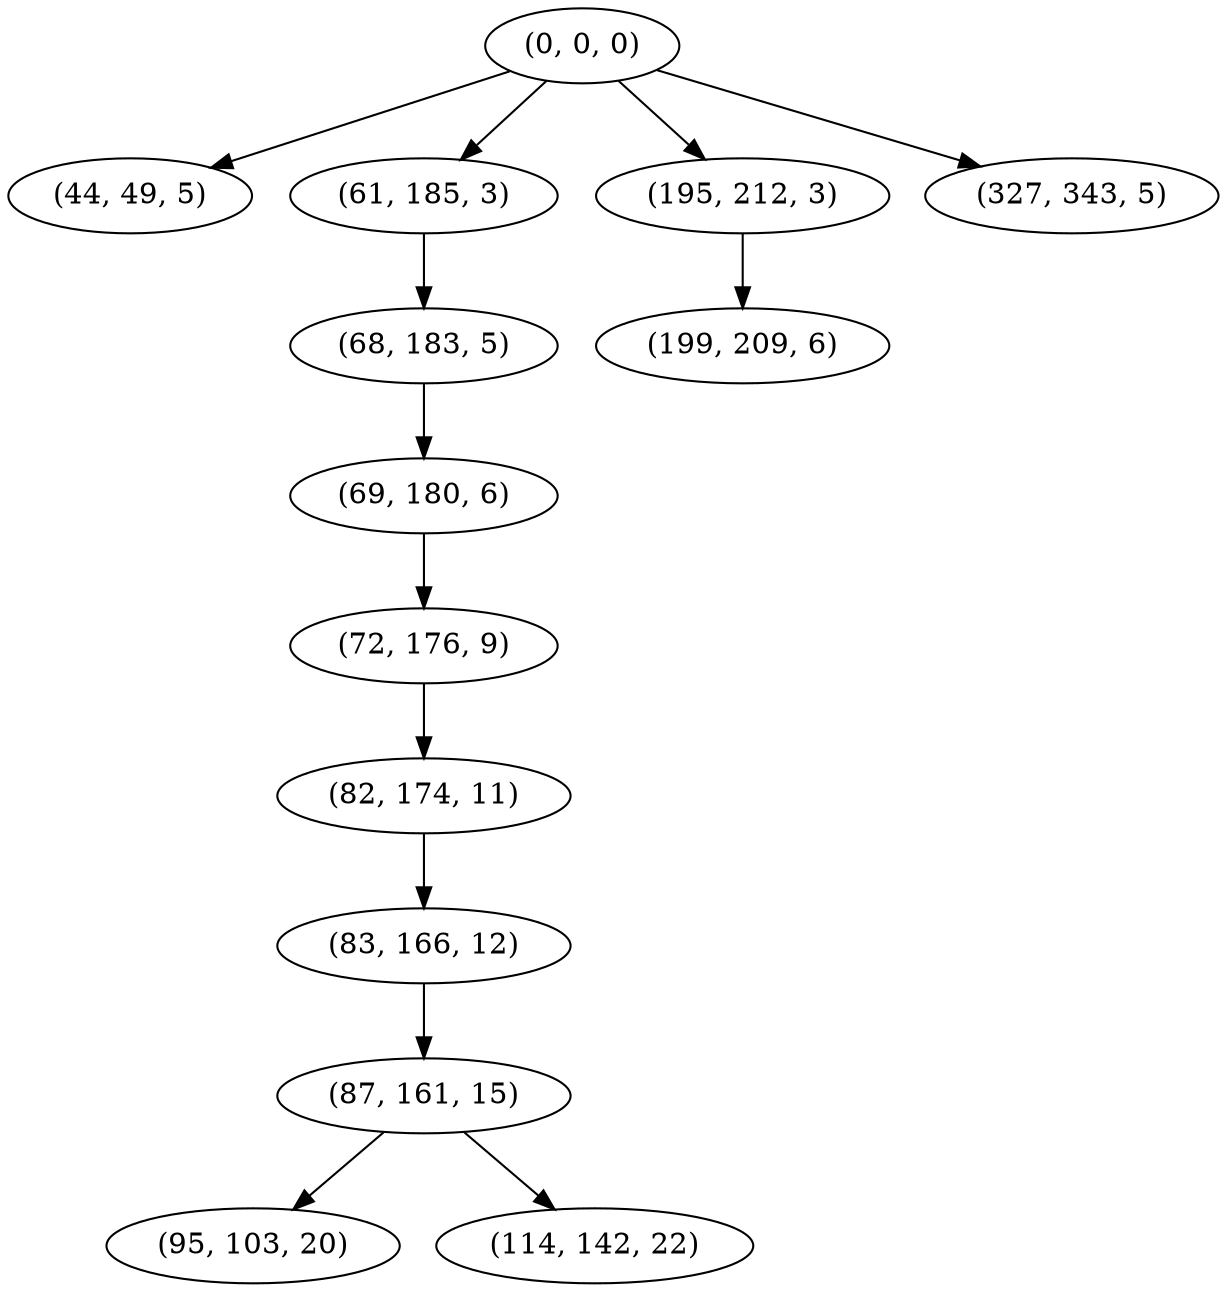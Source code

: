 digraph tree {
    "(0, 0, 0)";
    "(44, 49, 5)";
    "(61, 185, 3)";
    "(68, 183, 5)";
    "(69, 180, 6)";
    "(72, 176, 9)";
    "(82, 174, 11)";
    "(83, 166, 12)";
    "(87, 161, 15)";
    "(95, 103, 20)";
    "(114, 142, 22)";
    "(195, 212, 3)";
    "(199, 209, 6)";
    "(327, 343, 5)";
    "(0, 0, 0)" -> "(44, 49, 5)";
    "(0, 0, 0)" -> "(61, 185, 3)";
    "(0, 0, 0)" -> "(195, 212, 3)";
    "(0, 0, 0)" -> "(327, 343, 5)";
    "(61, 185, 3)" -> "(68, 183, 5)";
    "(68, 183, 5)" -> "(69, 180, 6)";
    "(69, 180, 6)" -> "(72, 176, 9)";
    "(72, 176, 9)" -> "(82, 174, 11)";
    "(82, 174, 11)" -> "(83, 166, 12)";
    "(83, 166, 12)" -> "(87, 161, 15)";
    "(87, 161, 15)" -> "(95, 103, 20)";
    "(87, 161, 15)" -> "(114, 142, 22)";
    "(195, 212, 3)" -> "(199, 209, 6)";
}
